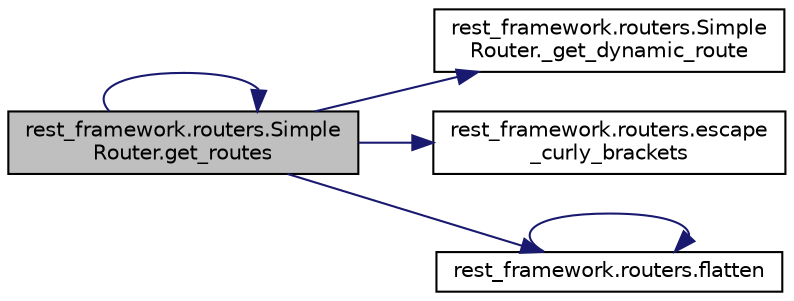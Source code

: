 digraph "rest_framework.routers.SimpleRouter.get_routes"
{
 // LATEX_PDF_SIZE
  edge [fontname="Helvetica",fontsize="10",labelfontname="Helvetica",labelfontsize="10"];
  node [fontname="Helvetica",fontsize="10",shape=record];
  rankdir="LR";
  Node1 [label="rest_framework.routers.Simple\lRouter.get_routes",height=0.2,width=0.4,color="black", fillcolor="grey75", style="filled", fontcolor="black",tooltip=" "];
  Node1 -> Node2 [color="midnightblue",fontsize="10",style="solid",fontname="Helvetica"];
  Node2 [label="rest_framework.routers.Simple\lRouter._get_dynamic_route",height=0.2,width=0.4,color="black", fillcolor="white", style="filled",URL="$d1/d99/classrest__framework_1_1routers_1_1_simple_router.html#addc97ee80b68f80a1373f008ab19a600",tooltip=" "];
  Node1 -> Node3 [color="midnightblue",fontsize="10",style="solid",fontname="Helvetica"];
  Node3 [label="rest_framework.routers.escape\l_curly_brackets",height=0.2,width=0.4,color="black", fillcolor="white", style="filled",URL="$dd/de7/namespacerest__framework_1_1routers.html#adb4e57d7f28754e2d17ee39fa3185aff",tooltip=" "];
  Node1 -> Node4 [color="midnightblue",fontsize="10",style="solid",fontname="Helvetica"];
  Node4 [label="rest_framework.routers.flatten",height=0.2,width=0.4,color="black", fillcolor="white", style="filled",URL="$dd/de7/namespacerest__framework_1_1routers.html#ad49a5ef3a14d7c59e5c08fed51381b59",tooltip=" "];
  Node4 -> Node4 [color="midnightblue",fontsize="10",style="solid",fontname="Helvetica"];
  Node1 -> Node1 [color="midnightblue",fontsize="10",style="solid",fontname="Helvetica"];
}
